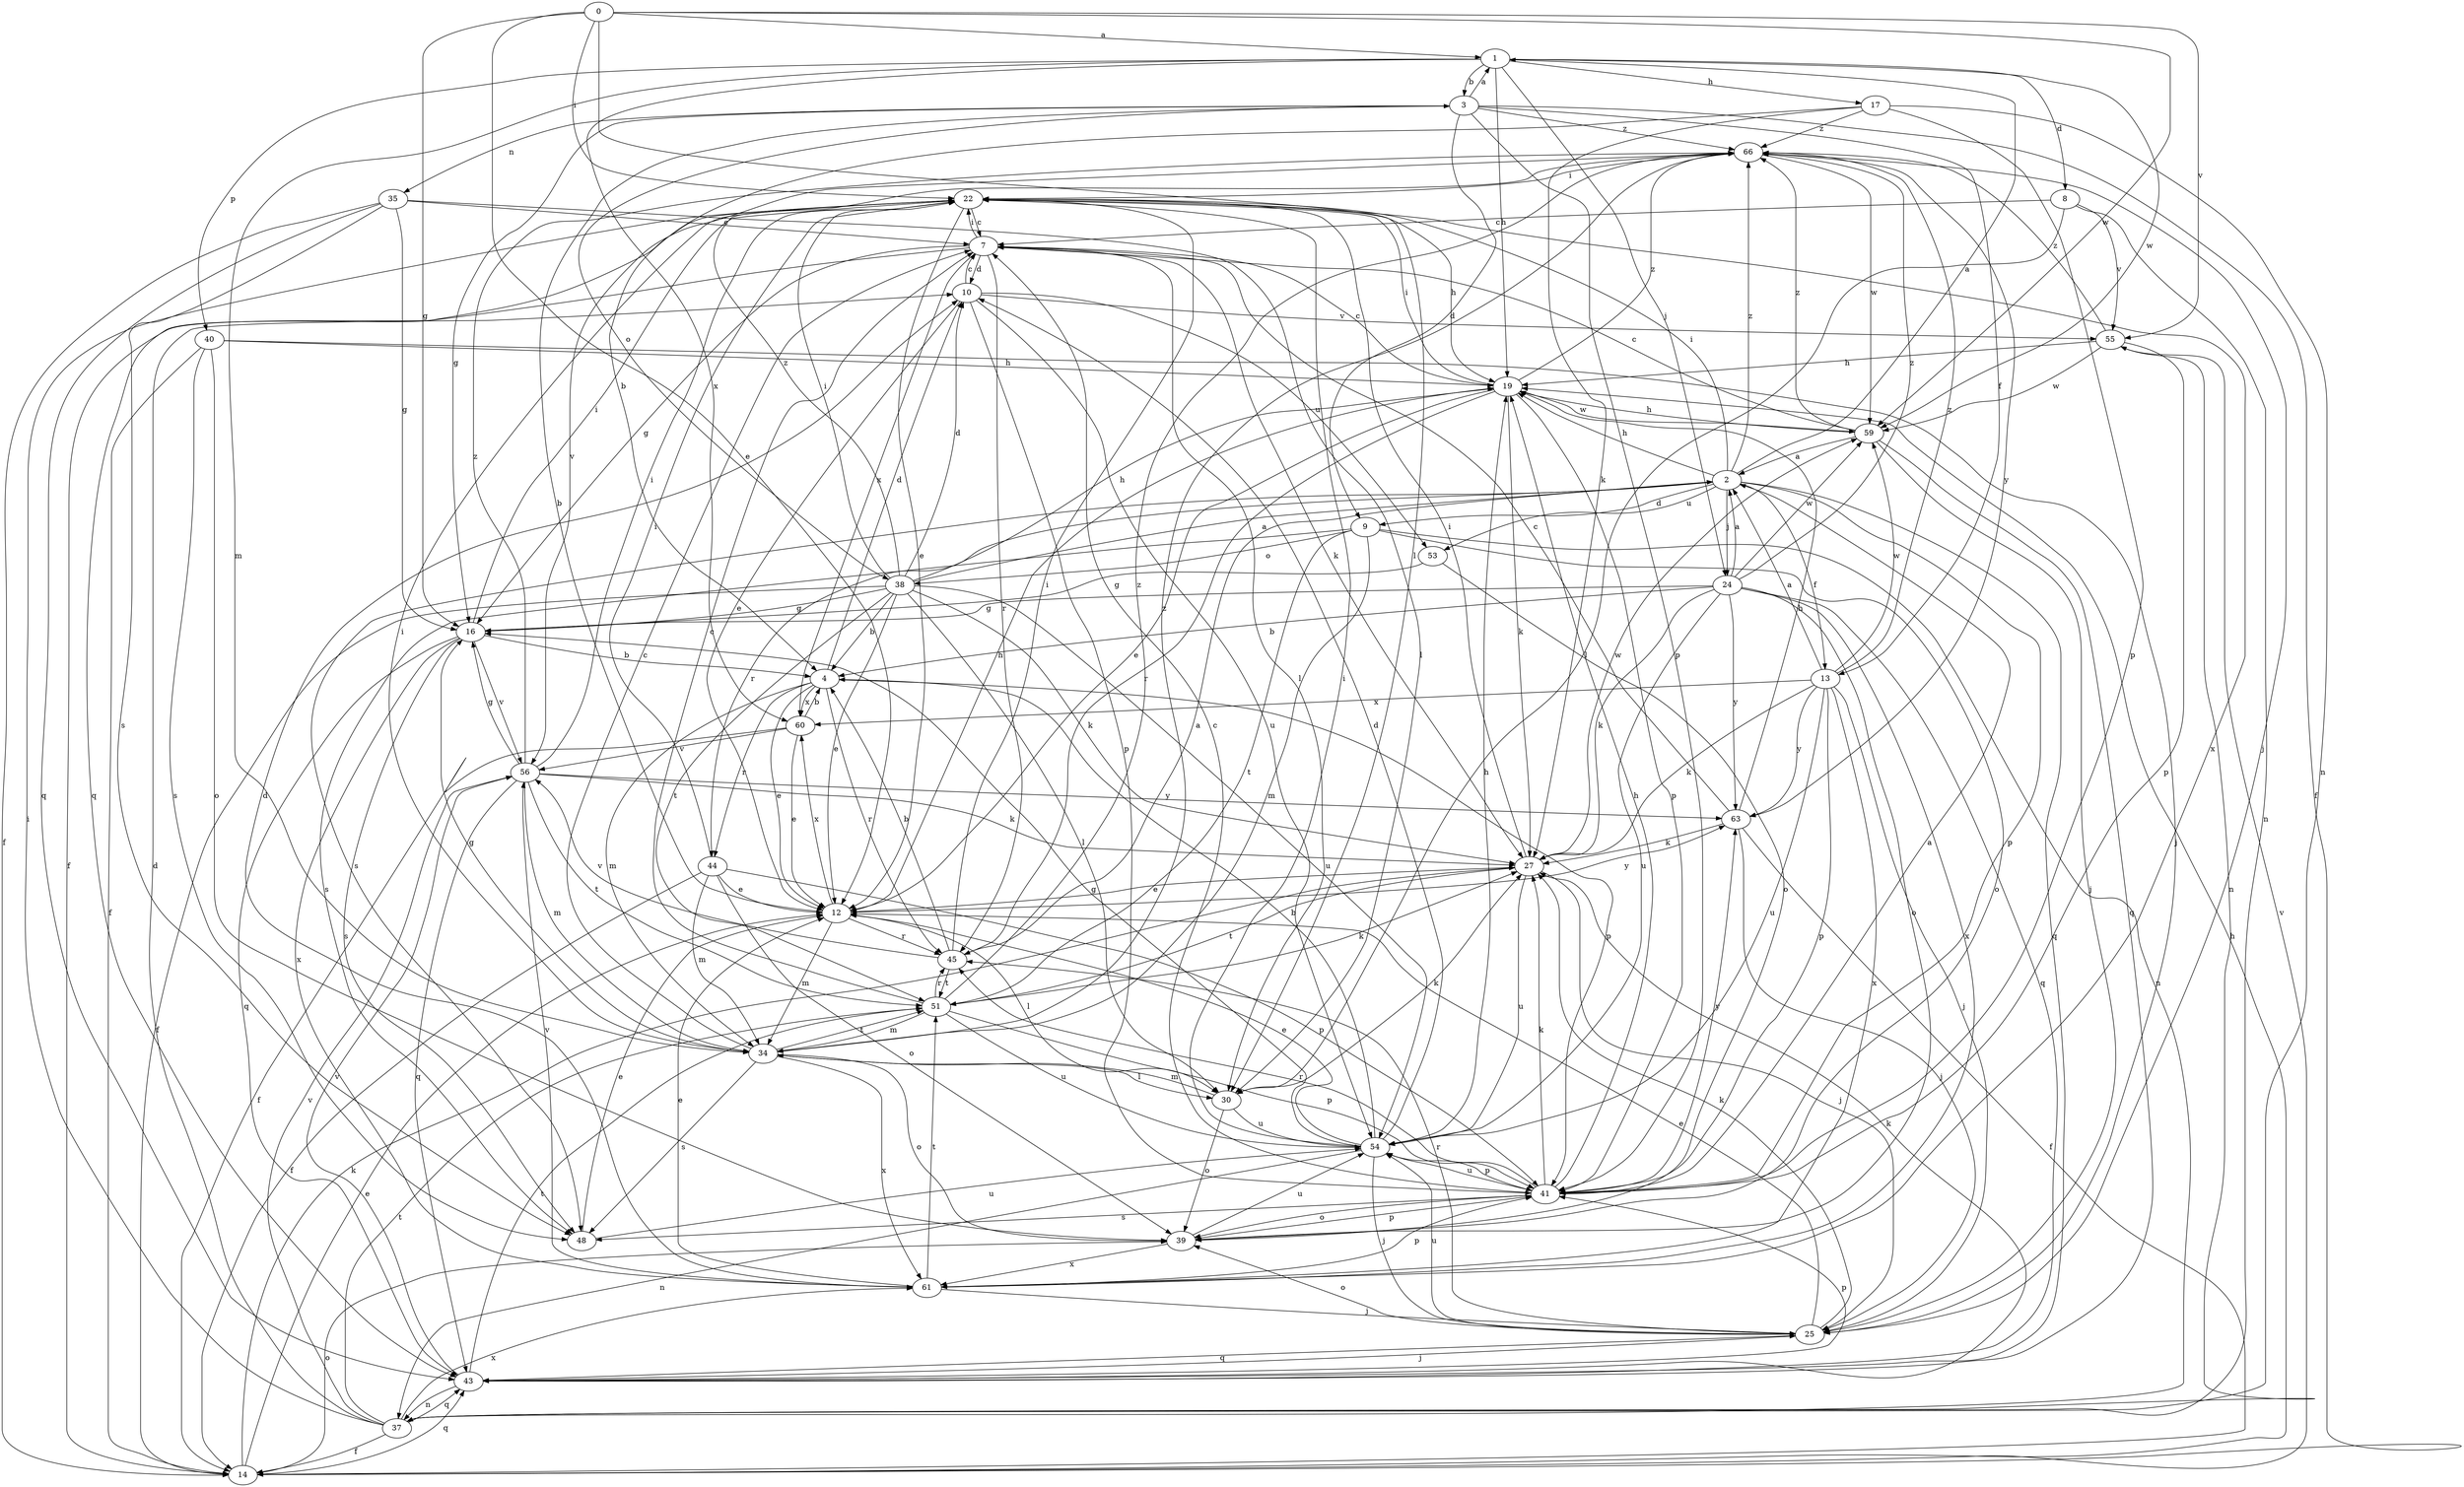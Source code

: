 strict digraph  {
0;
1;
2;
3;
4;
7;
8;
9;
10;
12;
13;
14;
16;
17;
19;
22;
24;
25;
27;
30;
34;
35;
37;
38;
39;
40;
41;
43;
44;
45;
48;
51;
53;
54;
55;
56;
59;
60;
61;
63;
66;
0 -> 1  [label=a];
0 -> 12  [label=e];
0 -> 16  [label=g];
0 -> 22  [label=i];
0 -> 30  [label=l];
0 -> 55  [label=v];
0 -> 59  [label=w];
1 -> 3  [label=b];
1 -> 8  [label=d];
1 -> 17  [label=h];
1 -> 19  [label=h];
1 -> 24  [label=j];
1 -> 34  [label=m];
1 -> 40  [label=p];
1 -> 59  [label=w];
1 -> 60  [label=x];
2 -> 1  [label=a];
2 -> 9  [label=d];
2 -> 13  [label=f];
2 -> 19  [label=h];
2 -> 22  [label=i];
2 -> 24  [label=j];
2 -> 41  [label=p];
2 -> 43  [label=q];
2 -> 44  [label=r];
2 -> 48  [label=s];
2 -> 53  [label=u];
2 -> 66  [label=z];
3 -> 1  [label=a];
3 -> 9  [label=d];
3 -> 13  [label=f];
3 -> 14  [label=f];
3 -> 16  [label=g];
3 -> 35  [label=n];
3 -> 38  [label=o];
3 -> 41  [label=p];
3 -> 66  [label=z];
4 -> 10  [label=d];
4 -> 12  [label=e];
4 -> 34  [label=m];
4 -> 41  [label=p];
4 -> 44  [label=r];
4 -> 45  [label=r];
4 -> 60  [label=x];
7 -> 10  [label=d];
7 -> 14  [label=f];
7 -> 16  [label=g];
7 -> 22  [label=i];
7 -> 27  [label=k];
7 -> 30  [label=l];
7 -> 45  [label=r];
7 -> 60  [label=x];
8 -> 7  [label=c];
8 -> 30  [label=l];
8 -> 37  [label=n];
8 -> 55  [label=v];
9 -> 34  [label=m];
9 -> 37  [label=n];
9 -> 38  [label=o];
9 -> 39  [label=o];
9 -> 48  [label=s];
9 -> 51  [label=t];
10 -> 7  [label=c];
10 -> 12  [label=e];
10 -> 41  [label=p];
10 -> 53  [label=u];
10 -> 54  [label=u];
10 -> 55  [label=v];
12 -> 3  [label=b];
12 -> 19  [label=h];
12 -> 30  [label=l];
12 -> 34  [label=m];
12 -> 45  [label=r];
12 -> 60  [label=x];
12 -> 63  [label=y];
13 -> 2  [label=a];
13 -> 25  [label=j];
13 -> 27  [label=k];
13 -> 41  [label=p];
13 -> 54  [label=u];
13 -> 59  [label=w];
13 -> 60  [label=x];
13 -> 61  [label=x];
13 -> 63  [label=y];
13 -> 66  [label=z];
14 -> 12  [label=e];
14 -> 19  [label=h];
14 -> 27  [label=k];
14 -> 39  [label=o];
14 -> 43  [label=q];
14 -> 55  [label=v];
16 -> 4  [label=b];
16 -> 22  [label=i];
16 -> 43  [label=q];
16 -> 48  [label=s];
16 -> 56  [label=v];
16 -> 61  [label=x];
17 -> 4  [label=b];
17 -> 27  [label=k];
17 -> 37  [label=n];
17 -> 41  [label=p];
17 -> 66  [label=z];
19 -> 7  [label=c];
19 -> 12  [label=e];
19 -> 22  [label=i];
19 -> 27  [label=k];
19 -> 41  [label=p];
19 -> 45  [label=r];
19 -> 59  [label=w];
19 -> 66  [label=z];
22 -> 7  [label=c];
22 -> 12  [label=e];
22 -> 19  [label=h];
22 -> 43  [label=q];
22 -> 61  [label=x];
24 -> 2  [label=a];
24 -> 4  [label=b];
24 -> 16  [label=g];
24 -> 27  [label=k];
24 -> 39  [label=o];
24 -> 43  [label=q];
24 -> 54  [label=u];
24 -> 59  [label=w];
24 -> 61  [label=x];
24 -> 63  [label=y];
24 -> 66  [label=z];
25 -> 12  [label=e];
25 -> 27  [label=k];
25 -> 39  [label=o];
25 -> 43  [label=q];
25 -> 45  [label=r];
25 -> 54  [label=u];
27 -> 12  [label=e];
27 -> 22  [label=i];
27 -> 25  [label=j];
27 -> 51  [label=t];
27 -> 54  [label=u];
27 -> 59  [label=w];
30 -> 27  [label=k];
30 -> 34  [label=m];
30 -> 39  [label=o];
30 -> 54  [label=u];
34 -> 7  [label=c];
34 -> 16  [label=g];
34 -> 22  [label=i];
34 -> 30  [label=l];
34 -> 39  [label=o];
34 -> 48  [label=s];
34 -> 51  [label=t];
34 -> 61  [label=x];
34 -> 66  [label=z];
35 -> 7  [label=c];
35 -> 14  [label=f];
35 -> 16  [label=g];
35 -> 30  [label=l];
35 -> 43  [label=q];
35 -> 48  [label=s];
37 -> 10  [label=d];
37 -> 14  [label=f];
37 -> 22  [label=i];
37 -> 43  [label=q];
37 -> 51  [label=t];
37 -> 56  [label=v];
37 -> 61  [label=x];
38 -> 2  [label=a];
38 -> 4  [label=b];
38 -> 10  [label=d];
38 -> 12  [label=e];
38 -> 14  [label=f];
38 -> 16  [label=g];
38 -> 19  [label=h];
38 -> 22  [label=i];
38 -> 27  [label=k];
38 -> 30  [label=l];
38 -> 51  [label=t];
38 -> 54  [label=u];
38 -> 66  [label=z];
39 -> 41  [label=p];
39 -> 54  [label=u];
39 -> 61  [label=x];
40 -> 14  [label=f];
40 -> 19  [label=h];
40 -> 25  [label=j];
40 -> 39  [label=o];
40 -> 48  [label=s];
41 -> 2  [label=a];
41 -> 7  [label=c];
41 -> 19  [label=h];
41 -> 27  [label=k];
41 -> 39  [label=o];
41 -> 45  [label=r];
41 -> 48  [label=s];
41 -> 54  [label=u];
41 -> 63  [label=y];
43 -> 25  [label=j];
43 -> 27  [label=k];
43 -> 37  [label=n];
43 -> 41  [label=p];
43 -> 51  [label=t];
43 -> 56  [label=v];
44 -> 12  [label=e];
44 -> 14  [label=f];
44 -> 22  [label=i];
44 -> 34  [label=m];
44 -> 39  [label=o];
44 -> 41  [label=p];
45 -> 2  [label=a];
45 -> 4  [label=b];
45 -> 22  [label=i];
45 -> 51  [label=t];
45 -> 56  [label=v];
48 -> 12  [label=e];
48 -> 54  [label=u];
51 -> 7  [label=c];
51 -> 27  [label=k];
51 -> 34  [label=m];
51 -> 41  [label=p];
51 -> 45  [label=r];
51 -> 54  [label=u];
51 -> 66  [label=z];
53 -> 16  [label=g];
53 -> 39  [label=o];
54 -> 4  [label=b];
54 -> 10  [label=d];
54 -> 12  [label=e];
54 -> 16  [label=g];
54 -> 19  [label=h];
54 -> 22  [label=i];
54 -> 25  [label=j];
54 -> 37  [label=n];
54 -> 41  [label=p];
55 -> 19  [label=h];
55 -> 37  [label=n];
55 -> 41  [label=p];
55 -> 59  [label=w];
55 -> 66  [label=z];
56 -> 16  [label=g];
56 -> 22  [label=i];
56 -> 27  [label=k];
56 -> 34  [label=m];
56 -> 43  [label=q];
56 -> 51  [label=t];
56 -> 63  [label=y];
56 -> 66  [label=z];
59 -> 2  [label=a];
59 -> 7  [label=c];
59 -> 19  [label=h];
59 -> 25  [label=j];
59 -> 43  [label=q];
59 -> 66  [label=z];
60 -> 4  [label=b];
60 -> 12  [label=e];
60 -> 14  [label=f];
60 -> 56  [label=v];
61 -> 10  [label=d];
61 -> 12  [label=e];
61 -> 25  [label=j];
61 -> 41  [label=p];
61 -> 51  [label=t];
61 -> 56  [label=v];
63 -> 7  [label=c];
63 -> 14  [label=f];
63 -> 19  [label=h];
63 -> 25  [label=j];
63 -> 27  [label=k];
66 -> 22  [label=i];
66 -> 25  [label=j];
66 -> 56  [label=v];
66 -> 59  [label=w];
66 -> 63  [label=y];
}
